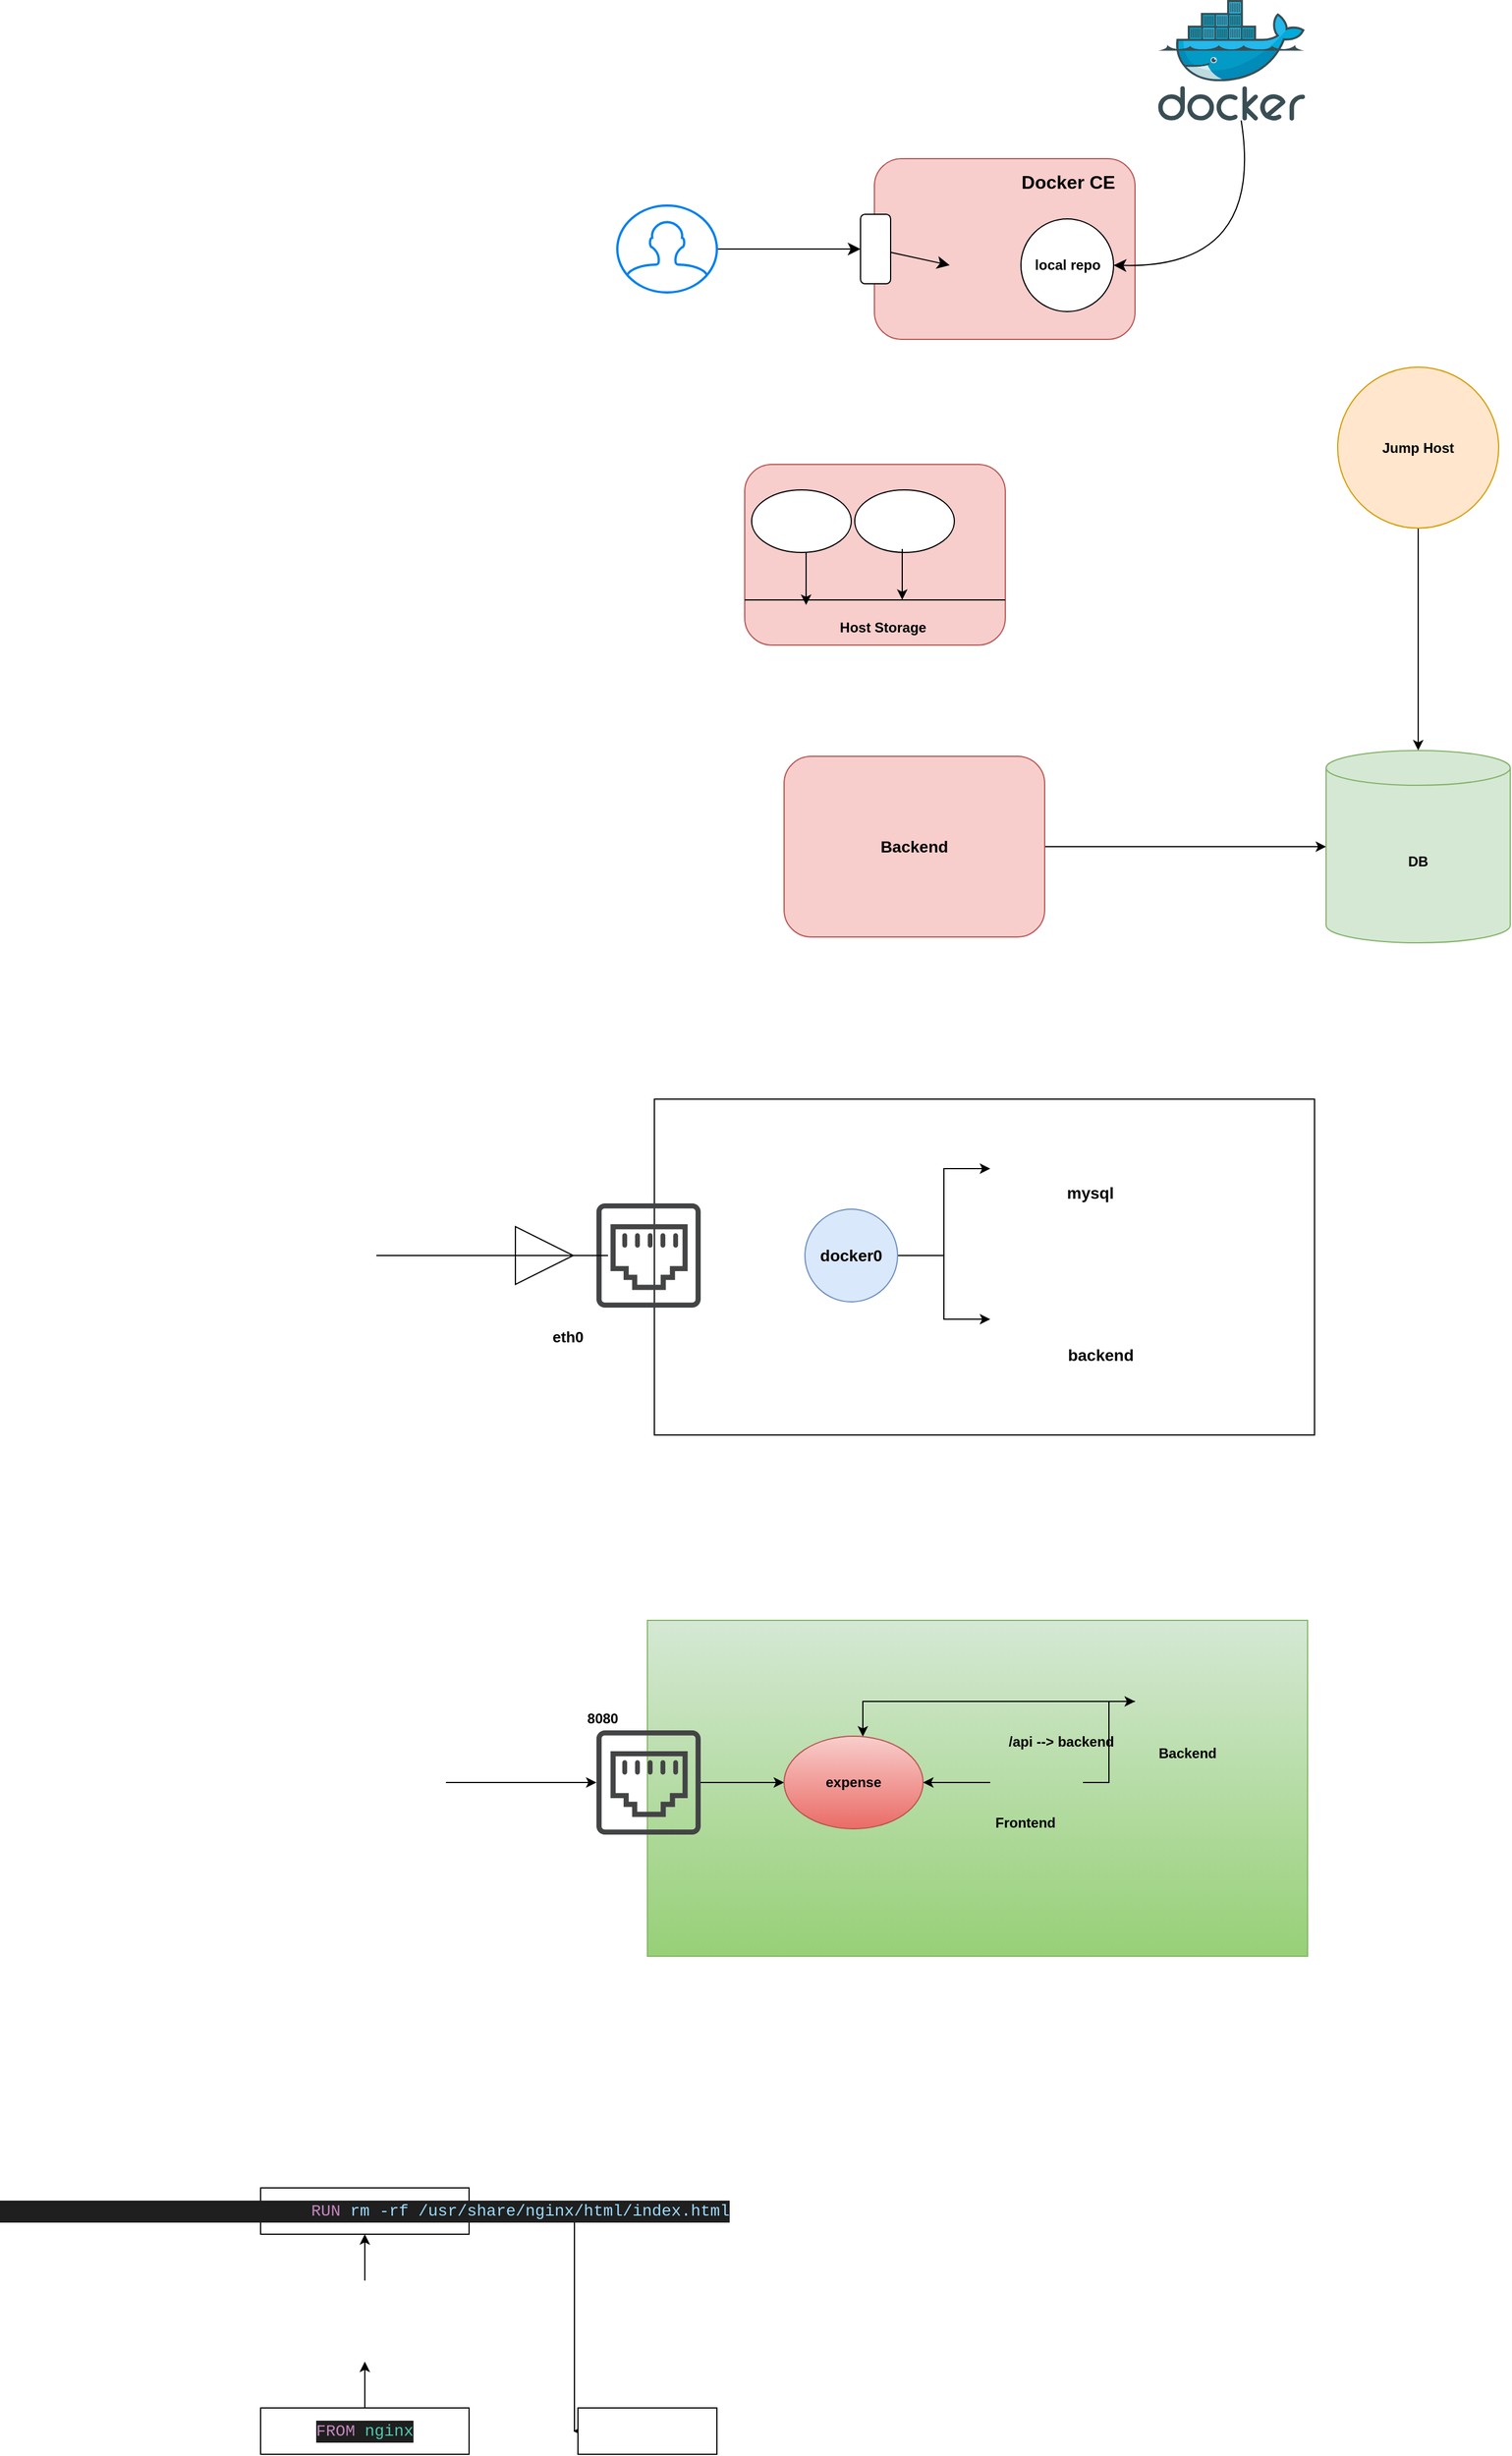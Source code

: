 <mxfile version="24.6.0" type="device">
  <diagram name="Page-1" id="YLKkbuRHNSi45PAIOOmi">
    <mxGraphModel dx="1850" dy="183" grid="1" gridSize="10" guides="1" tooltips="1" connect="1" arrows="1" fold="1" page="0" pageScale="1" pageWidth="850" pageHeight="1100" math="0" shadow="0">
      <root>
        <mxCell id="0" />
        <mxCell id="1" parent="0" />
        <mxCell id="gEE7imtbmTJIeYi22en9-2" value="" style="rounded=1;whiteSpace=wrap;html=1;fillColor=#f8cecc;strokeColor=#b85450;" parent="1" vertex="1">
          <mxGeometry x="210" y="538" width="225" height="156" as="geometry" />
        </mxCell>
        <mxCell id="gEE7imtbmTJIeYi22en9-3" value="&lt;b&gt;Docker CE&lt;/b&gt;" style="text;html=1;align=center;verticalAlign=middle;resizable=0;points=[];autosize=1;strokeColor=none;fillColor=none;fontSize=16;" parent="1" vertex="1">
          <mxGeometry x="327" y="542" width="99" height="31" as="geometry" />
        </mxCell>
        <mxCell id="gEE7imtbmTJIeYi22en9-4" value="&lt;b&gt;local repo&lt;/b&gt;" style="ellipse;whiteSpace=wrap;html=1;aspect=fixed;" parent="1" vertex="1">
          <mxGeometry x="336.5" y="590" width="80" height="80" as="geometry" />
        </mxCell>
        <mxCell id="gEE7imtbmTJIeYi22en9-6" style="edgeStyle=none;curved=1;rounded=0;orthogonalLoop=1;jettySize=auto;html=1;entryX=1;entryY=0.5;entryDx=0;entryDy=0;fontSize=12;startSize=8;endSize=8;" parent="1" source="gEE7imtbmTJIeYi22en9-5" target="gEE7imtbmTJIeYi22en9-4" edge="1">
          <mxGeometry relative="1" as="geometry">
            <Array as="points">
              <mxPoint x="547" y="633" />
            </Array>
          </mxGeometry>
        </mxCell>
        <mxCell id="gEE7imtbmTJIeYi22en9-5" value="" style="image;sketch=0;aspect=fixed;html=1;points=[];align=center;fontSize=12;image=img/lib/mscae/Docker.svg;" parent="1" vertex="1">
          <mxGeometry x="455" y="401" width="126.83" height="104" as="geometry" />
        </mxCell>
        <mxCell id="gEE7imtbmTJIeYi22en9-7" value="" style="shape=image;html=1;verticalAlign=top;verticalLabelPosition=bottom;labelBackgroundColor=#ffffff;imageAspect=0;aspect=fixed;image=https://cdn1.iconfinder.com/data/icons/unicons-line-vol-3/24/docker-128.png" parent="1" vertex="1">
          <mxGeometry x="275" y="606" width="48" height="48" as="geometry" />
        </mxCell>
        <mxCell id="gEE7imtbmTJIeYi22en9-12" style="edgeStyle=none;curved=1;rounded=0;orthogonalLoop=1;jettySize=auto;html=1;entryX=0;entryY=0.5;entryDx=0;entryDy=0;fontSize=12;startSize=8;endSize=8;" parent="1" source="gEE7imtbmTJIeYi22en9-8" target="gEE7imtbmTJIeYi22en9-11" edge="1">
          <mxGeometry relative="1" as="geometry" />
        </mxCell>
        <mxCell id="gEE7imtbmTJIeYi22en9-8" value="" style="html=1;verticalLabelPosition=bottom;align=center;labelBackgroundColor=#ffffff;verticalAlign=top;strokeWidth=2;strokeColor=#0080F0;shadow=0;dashed=0;shape=mxgraph.ios7.icons.user;" parent="1" vertex="1">
          <mxGeometry x="-12" y="578.5" width="86" height="75" as="geometry" />
        </mxCell>
        <mxCell id="gEE7imtbmTJIeYi22en9-13" style="edgeStyle=none;curved=1;rounded=0;orthogonalLoop=1;jettySize=auto;html=1;entryX=0;entryY=0.5;entryDx=0;entryDy=0;fontSize=12;startSize=8;endSize=8;" parent="1" source="gEE7imtbmTJIeYi22en9-11" target="gEE7imtbmTJIeYi22en9-7" edge="1">
          <mxGeometry relative="1" as="geometry" />
        </mxCell>
        <mxCell id="gEE7imtbmTJIeYi22en9-11" value="" style="rounded=1;whiteSpace=wrap;html=1;" parent="1" vertex="1">
          <mxGeometry x="198" y="586" width="26" height="60" as="geometry" />
        </mxCell>
        <mxCell id="WxwY7AKl30t8H31mjGnm-1" value="" style="rounded=1;whiteSpace=wrap;html=1;fillColor=#f8cecc;strokeColor=#b85450;" parent="1" vertex="1">
          <mxGeometry x="98" y="802" width="225" height="156" as="geometry" />
        </mxCell>
        <mxCell id="WxwY7AKl30t8H31mjGnm-2" value="" style="ellipse;whiteSpace=wrap;html=1;" parent="1" vertex="1">
          <mxGeometry x="193" y="824" width="86" height="54" as="geometry" />
        </mxCell>
        <mxCell id="WxwY7AKl30t8H31mjGnm-5" style="edgeStyle=orthogonalEdgeStyle;rounded=0;orthogonalLoop=1;jettySize=auto;html=1;" parent="1" source="WxwY7AKl30t8H31mjGnm-3" edge="1">
          <mxGeometry relative="1" as="geometry">
            <mxPoint x="234" y="918.903" as="targetPoint" />
          </mxGeometry>
        </mxCell>
        <mxCell id="WxwY7AKl30t8H31mjGnm-3" value="" style="shape=image;html=1;verticalAlign=top;verticalLabelPosition=bottom;labelBackgroundColor=#ffffff;imageAspect=0;aspect=fixed;image=https://cdn1.iconfinder.com/data/icons/unicons-line-vol-3/24/docker-128.png" parent="1" vertex="1">
          <mxGeometry x="210" y="827" width="48" height="48" as="geometry" />
        </mxCell>
        <mxCell id="WxwY7AKl30t8H31mjGnm-4" value="" style="endArrow=none;html=1;rounded=0;exitX=0;exitY=0.75;exitDx=0;exitDy=0;entryX=1;entryY=0.75;entryDx=0;entryDy=0;" parent="1" source="WxwY7AKl30t8H31mjGnm-1" target="WxwY7AKl30t8H31mjGnm-1" edge="1">
          <mxGeometry width="50" height="50" relative="1" as="geometry">
            <mxPoint x="258" y="750" as="sourcePoint" />
            <mxPoint x="308" y="700" as="targetPoint" />
          </mxGeometry>
        </mxCell>
        <mxCell id="WxwY7AKl30t8H31mjGnm-6" value="" style="shape=image;html=1;verticalAlign=top;verticalLabelPosition=bottom;labelBackgroundColor=#ffffff;imageAspect=0;aspect=fixed;image=https://cdn1.iconfinder.com/data/icons/unicons-line-vol-3/24/docker-128.png" parent="1" vertex="1">
          <mxGeometry x="119" y="830" width="48" height="48" as="geometry" />
        </mxCell>
        <mxCell id="WxwY7AKl30t8H31mjGnm-7" value="" style="ellipse;whiteSpace=wrap;html=1;" parent="1" vertex="1">
          <mxGeometry x="104" y="824" width="86" height="54" as="geometry" />
        </mxCell>
        <mxCell id="WxwY7AKl30t8H31mjGnm-9" style="edgeStyle=orthogonalEdgeStyle;rounded=0;orthogonalLoop=1;jettySize=auto;html=1;" parent="1" source="WxwY7AKl30t8H31mjGnm-8" edge="1">
          <mxGeometry relative="1" as="geometry">
            <mxPoint x="151" y="923.347" as="targetPoint" />
          </mxGeometry>
        </mxCell>
        <mxCell id="WxwY7AKl30t8H31mjGnm-8" value="" style="shape=image;html=1;verticalAlign=top;verticalLabelPosition=bottom;labelBackgroundColor=#ffffff;imageAspect=0;aspect=fixed;image=https://cdn1.iconfinder.com/data/icons/unicons-line-vol-3/24/docker-128.png" parent="1" vertex="1">
          <mxGeometry x="127" y="830" width="48" height="48" as="geometry" />
        </mxCell>
        <mxCell id="WxwY7AKl30t8H31mjGnm-12" style="edgeStyle=orthogonalEdgeStyle;rounded=0;orthogonalLoop=1;jettySize=auto;html=1;" parent="1" source="WxwY7AKl30t8H31mjGnm-10" target="WxwY7AKl30t8H31mjGnm-11" edge="1">
          <mxGeometry relative="1" as="geometry" />
        </mxCell>
        <mxCell id="WxwY7AKl30t8H31mjGnm-10" value="&lt;b&gt;&lt;font style=&quot;font-size: 14px;&quot;&gt;Backend&lt;/font&gt;&lt;/b&gt;" style="rounded=1;whiteSpace=wrap;html=1;fillColor=#f8cecc;strokeColor=#b85450;" parent="1" vertex="1">
          <mxGeometry x="132" y="1054" width="225" height="156" as="geometry" />
        </mxCell>
        <mxCell id="WxwY7AKl30t8H31mjGnm-11" value="&lt;b&gt;DB&lt;/b&gt;" style="shape=cylinder3;whiteSpace=wrap;html=1;boundedLbl=1;backgroundOutline=1;size=15;fillColor=#d5e8d4;strokeColor=#82b366;" parent="1" vertex="1">
          <mxGeometry x="600" y="1049" width="159" height="166" as="geometry" />
        </mxCell>
        <mxCell id="WxwY7AKl30t8H31mjGnm-14" style="edgeStyle=orthogonalEdgeStyle;rounded=0;orthogonalLoop=1;jettySize=auto;html=1;" parent="1" source="WxwY7AKl30t8H31mjGnm-13" edge="1">
          <mxGeometry relative="1" as="geometry">
            <mxPoint x="679.5" y="1048.903" as="targetPoint" />
          </mxGeometry>
        </mxCell>
        <mxCell id="WxwY7AKl30t8H31mjGnm-13" value="&lt;b&gt;Jump Host&lt;/b&gt;" style="ellipse;whiteSpace=wrap;html=1;aspect=fixed;fillColor=#ffe6cc;strokeColor=#d79b00;" parent="1" vertex="1">
          <mxGeometry x="610" y="718" width="139" height="139" as="geometry" />
        </mxCell>
        <mxCell id="o3ZxV5O5m04WIbQzUVBZ-1" value="" style="rounded=0;whiteSpace=wrap;html=1;" parent="1" vertex="1">
          <mxGeometry x="20" y="1350" width="570" height="290" as="geometry" />
        </mxCell>
        <mxCell id="o3ZxV5O5m04WIbQzUVBZ-2" value="" style="sketch=0;pointerEvents=1;shadow=0;dashed=0;html=1;strokeColor=none;fillColor=#434445;aspect=fixed;labelPosition=center;verticalLabelPosition=bottom;verticalAlign=top;align=center;outlineConnect=0;shape=mxgraph.vvd.ethernet_port;" parent="1" vertex="1">
          <mxGeometry x="-30" y="1440" width="90" height="90" as="geometry" />
        </mxCell>
        <mxCell id="o3ZxV5O5m04WIbQzUVBZ-3" value="" style="pointerEvents=1;verticalLabelPosition=bottom;shadow=0;dashed=0;align=center;html=1;verticalAlign=top;shape=mxgraph.electrical.miscellaneous.cable_termination" parent="1" vertex="1">
          <mxGeometry x="-220" y="1460" width="200" height="50" as="geometry" />
        </mxCell>
        <mxCell id="o3ZxV5O5m04WIbQzUVBZ-4" value="&lt;b&gt;&lt;font style=&quot;font-size: 13px;&quot;&gt;eth0&lt;/font&gt;&lt;/b&gt;" style="text;html=1;align=center;verticalAlign=middle;resizable=0;points=[];autosize=1;strokeColor=none;fillColor=none;" parent="1" vertex="1">
          <mxGeometry x="-80" y="1540" width="50" height="30" as="geometry" />
        </mxCell>
        <mxCell id="o3ZxV5O5m04WIbQzUVBZ-10" style="edgeStyle=orthogonalEdgeStyle;rounded=0;orthogonalLoop=1;jettySize=auto;html=1;" parent="1" source="o3ZxV5O5m04WIbQzUVBZ-5" target="o3ZxV5O5m04WIbQzUVBZ-6" edge="1">
          <mxGeometry relative="1" as="geometry" />
        </mxCell>
        <mxCell id="o3ZxV5O5m04WIbQzUVBZ-11" style="edgeStyle=orthogonalEdgeStyle;rounded=0;orthogonalLoop=1;jettySize=auto;html=1;" parent="1" source="o3ZxV5O5m04WIbQzUVBZ-5" target="o3ZxV5O5m04WIbQzUVBZ-7" edge="1">
          <mxGeometry relative="1" as="geometry" />
        </mxCell>
        <mxCell id="o3ZxV5O5m04WIbQzUVBZ-5" value="&lt;b&gt;&lt;font style=&quot;font-size: 14px;&quot;&gt;docker0&lt;/font&gt;&lt;/b&gt;" style="ellipse;whiteSpace=wrap;html=1;aspect=fixed;fillColor=#dae8fc;strokeColor=#6c8ebf;" parent="1" vertex="1">
          <mxGeometry x="150" y="1445" width="80" height="80" as="geometry" />
        </mxCell>
        <mxCell id="o3ZxV5O5m04WIbQzUVBZ-6" value="" style="shape=image;html=1;verticalAlign=top;verticalLabelPosition=bottom;labelBackgroundColor=#ffffff;imageAspect=0;aspect=fixed;image=https://cdn1.iconfinder.com/data/icons/unicons-line-vol-3/24/docker-128.png" parent="1" vertex="1">
          <mxGeometry x="310" y="1360" width="100" height="100" as="geometry" />
        </mxCell>
        <mxCell id="o3ZxV5O5m04WIbQzUVBZ-7" value="" style="shape=image;html=1;verticalAlign=top;verticalLabelPosition=bottom;labelBackgroundColor=#ffffff;imageAspect=0;aspect=fixed;image=https://cdn1.iconfinder.com/data/icons/unicons-line-vol-3/24/docker-128.png" parent="1" vertex="1">
          <mxGeometry x="310" y="1490" width="100" height="100" as="geometry" />
        </mxCell>
        <mxCell id="o3ZxV5O5m04WIbQzUVBZ-8" value="&lt;h2&gt;&lt;b&gt;&lt;font style=&quot;font-size: 14px;&quot;&gt;mysql&lt;/font&gt;&lt;/b&gt;&lt;/h2&gt;" style="text;html=1;align=center;verticalAlign=middle;resizable=0;points=[];autosize=1;strokeColor=none;fillColor=none;" parent="1" vertex="1">
          <mxGeometry x="366" y="1400" width="60" height="60" as="geometry" />
        </mxCell>
        <mxCell id="o3ZxV5O5m04WIbQzUVBZ-9" value="&lt;h2&gt;&lt;b&gt;&lt;font style=&quot;font-size: 14px;&quot;&gt;backend&lt;/font&gt;&lt;/b&gt;&lt;/h2&gt;" style="text;html=1;align=center;verticalAlign=middle;resizable=0;points=[];autosize=1;strokeColor=none;fillColor=none;" parent="1" vertex="1">
          <mxGeometry x="365" y="1540" width="80" height="60" as="geometry" />
        </mxCell>
        <mxCell id="o3ZxV5O5m04WIbQzUVBZ-14" value="" style="rounded=0;whiteSpace=wrap;html=1;fillColor=#d5e8d4;strokeColor=#82b366;gradientColor=#97d077;" parent="1" vertex="1">
          <mxGeometry x="14" y="1800" width="570" height="290" as="geometry" />
        </mxCell>
        <mxCell id="o3ZxV5O5m04WIbQzUVBZ-22" style="edgeStyle=orthogonalEdgeStyle;rounded=0;orthogonalLoop=1;jettySize=auto;html=1;" parent="1" source="o3ZxV5O5m04WIbQzUVBZ-15" target="o3ZxV5O5m04WIbQzUVBZ-18" edge="1">
          <mxGeometry relative="1" as="geometry" />
        </mxCell>
        <mxCell id="o3ZxV5O5m04WIbQzUVBZ-15" value="" style="sketch=0;pointerEvents=1;shadow=0;dashed=0;html=1;strokeColor=none;fillColor=#434445;aspect=fixed;labelPosition=center;verticalLabelPosition=bottom;verticalAlign=top;align=center;outlineConnect=0;shape=mxgraph.vvd.ethernet_port;" parent="1" vertex="1">
          <mxGeometry x="-30" y="1895" width="90" height="90" as="geometry" />
        </mxCell>
        <mxCell id="o3ZxV5O5m04WIbQzUVBZ-16" value="&lt;b&gt;8080&lt;/b&gt;" style="text;html=1;align=center;verticalAlign=middle;resizable=0;points=[];autosize=1;strokeColor=none;fillColor=none;" parent="1" vertex="1">
          <mxGeometry x="-50" y="1870" width="50" height="30" as="geometry" />
        </mxCell>
        <mxCell id="o3ZxV5O5m04WIbQzUVBZ-19" style="edgeStyle=orthogonalEdgeStyle;rounded=0;orthogonalLoop=1;jettySize=auto;html=1;" parent="1" source="o3ZxV5O5m04WIbQzUVBZ-17" target="o3ZxV5O5m04WIbQzUVBZ-18" edge="1">
          <mxGeometry relative="1" as="geometry">
            <Array as="points">
              <mxPoint x="200" y="1870" />
            </Array>
          </mxGeometry>
        </mxCell>
        <mxCell id="o3ZxV5O5m04WIbQzUVBZ-17" value="" style="shape=image;html=1;verticalAlign=top;verticalLabelPosition=bottom;labelBackgroundColor=#ffffff;imageAspect=0;aspect=fixed;image=https://cdn1.iconfinder.com/data/icons/unicons-line-vol-3/24/docker-128.png" parent="1" vertex="1">
          <mxGeometry x="435" y="1830" width="80" height="80" as="geometry" />
        </mxCell>
        <mxCell id="o3ZxV5O5m04WIbQzUVBZ-18" value="&lt;b&gt;expense&lt;/b&gt;" style="ellipse;whiteSpace=wrap;html=1;fillColor=#f8cecc;gradientColor=#ea6b66;strokeColor=#b85450;" parent="1" vertex="1">
          <mxGeometry x="132" y="1900" width="120" height="80" as="geometry" />
        </mxCell>
        <mxCell id="o3ZxV5O5m04WIbQzUVBZ-20" value="" style="endArrow=classic;html=1;rounded=0;" parent="1" target="o3ZxV5O5m04WIbQzUVBZ-15" edge="1">
          <mxGeometry width="50" height="50" relative="1" as="geometry">
            <mxPoint x="-160" y="1940" as="sourcePoint" />
            <mxPoint x="320" y="1890" as="targetPoint" />
          </mxGeometry>
        </mxCell>
        <mxCell id="o3ZxV5O5m04WIbQzUVBZ-21" value="&lt;b&gt;Backend&lt;/b&gt;" style="text;html=1;align=center;verticalAlign=middle;resizable=0;points=[];autosize=1;strokeColor=none;fillColor=none;" parent="1" vertex="1">
          <mxGeometry x="445" y="1900" width="70" height="30" as="geometry" />
        </mxCell>
        <mxCell id="o3ZxV5O5m04WIbQzUVBZ-24" style="edgeStyle=orthogonalEdgeStyle;rounded=0;orthogonalLoop=1;jettySize=auto;html=1;entryX=1;entryY=0.5;entryDx=0;entryDy=0;" parent="1" source="o3ZxV5O5m04WIbQzUVBZ-23" target="o3ZxV5O5m04WIbQzUVBZ-18" edge="1">
          <mxGeometry relative="1" as="geometry" />
        </mxCell>
        <mxCell id="o3ZxV5O5m04WIbQzUVBZ-27" style="edgeStyle=orthogonalEdgeStyle;rounded=0;orthogonalLoop=1;jettySize=auto;html=1;" parent="1" source="o3ZxV5O5m04WIbQzUVBZ-23" target="o3ZxV5O5m04WIbQzUVBZ-17" edge="1">
          <mxGeometry relative="1" as="geometry" />
        </mxCell>
        <mxCell id="o3ZxV5O5m04WIbQzUVBZ-23" value="" style="shape=image;html=1;verticalAlign=top;verticalLabelPosition=bottom;labelBackgroundColor=#ffffff;imageAspect=0;aspect=fixed;image=https://cdn1.iconfinder.com/data/icons/unicons-line-vol-3/24/docker-128.png" parent="1" vertex="1">
          <mxGeometry x="310" y="1900" width="80" height="80" as="geometry" />
        </mxCell>
        <mxCell id="o3ZxV5O5m04WIbQzUVBZ-25" value="&lt;b&gt;Frontend&lt;/b&gt;" style="text;html=1;align=center;verticalAlign=middle;resizable=0;points=[];autosize=1;strokeColor=none;fillColor=none;" parent="1" vertex="1">
          <mxGeometry x="300" y="1960" width="80" height="30" as="geometry" />
        </mxCell>
        <mxCell id="o3ZxV5O5m04WIbQzUVBZ-26" value="&lt;b&gt;/api --&amp;gt; backend&lt;/b&gt;" style="text;html=1;align=center;verticalAlign=middle;resizable=0;points=[];autosize=1;strokeColor=none;fillColor=none;" parent="1" vertex="1">
          <mxGeometry x="316" y="1890" width="110" height="30" as="geometry" />
        </mxCell>
        <mxCell id="FVXrQ5UTmjQ1m_fRflTd-1" value="&lt;b&gt;Host Storage&lt;/b&gt;" style="text;html=1;align=center;verticalAlign=middle;resizable=0;points=[];autosize=1;strokeColor=none;fillColor=none;" vertex="1" parent="1">
          <mxGeometry x="167" y="928" width="100" height="30" as="geometry" />
        </mxCell>
        <mxCell id="FVXrQ5UTmjQ1m_fRflTd-5" value="" style="edgeStyle=orthogonalEdgeStyle;rounded=0;orthogonalLoop=1;jettySize=auto;html=1;" edge="1" parent="1" source="FVXrQ5UTmjQ1m_fRflTd-2" target="FVXrQ5UTmjQ1m_fRflTd-3">
          <mxGeometry relative="1" as="geometry" />
        </mxCell>
        <mxCell id="FVXrQ5UTmjQ1m_fRflTd-2" value="&lt;div style=&quot;color: rgb(204, 204, 204); background-color: rgb(31, 31, 31); font-family: Consolas, &amp;quot;Courier New&amp;quot;, monospace; font-size: 14px; line-height: 19px; white-space: pre;&quot;&gt;&lt;span style=&quot;color: #c586c0;&quot;&gt;FROM&lt;/span&gt; &lt;span style=&quot;color: #4ec9b0;&quot;&gt;nginx&lt;/span&gt;&lt;/div&gt;" style="rounded=0;whiteSpace=wrap;html=1;" vertex="1" parent="1">
          <mxGeometry x="-320" y="2480" width="180" height="40" as="geometry" />
        </mxCell>
        <mxCell id="FVXrQ5UTmjQ1m_fRflTd-7" style="edgeStyle=orthogonalEdgeStyle;rounded=0;orthogonalLoop=1;jettySize=auto;html=1;entryX=0.5;entryY=1;entryDx=0;entryDy=0;" edge="1" parent="1" source="FVXrQ5UTmjQ1m_fRflTd-3" target="FVXrQ5UTmjQ1m_fRflTd-6">
          <mxGeometry relative="1" as="geometry" />
        </mxCell>
        <mxCell id="FVXrQ5UTmjQ1m_fRflTd-3" value="" style="shape=image;html=1;verticalAlign=top;verticalLabelPosition=bottom;labelBackgroundColor=#ffffff;imageAspect=0;aspect=fixed;image=https://cdn1.iconfinder.com/data/icons/unicons-line-vol-3/24/docker-128.png" vertex="1" parent="1">
          <mxGeometry x="-265" y="2370" width="70" height="70" as="geometry" />
        </mxCell>
        <mxCell id="FVXrQ5UTmjQ1m_fRflTd-10" style="edgeStyle=orthogonalEdgeStyle;rounded=0;orthogonalLoop=1;jettySize=auto;html=1;" edge="1" parent="1" source="FVXrQ5UTmjQ1m_fRflTd-6">
          <mxGeometry relative="1" as="geometry">
            <mxPoint x="-50" y="2500" as="targetPoint" />
            <Array as="points">
              <mxPoint x="-49" y="2310" />
            </Array>
          </mxGeometry>
        </mxCell>
        <mxCell id="FVXrQ5UTmjQ1m_fRflTd-6" value="&lt;div style=&quot;color: rgb(204, 204, 204); background-color: rgb(31, 31, 31); font-family: Consolas, &amp;quot;Courier New&amp;quot;, monospace; font-size: 14px; line-height: 19px; white-space: pre;&quot;&gt;&lt;span style=&quot;white-space: pre;&quot;&gt;&#x9;&lt;/span&gt;&lt;span style=&quot;white-space: pre;&quot;&gt;&#x9;&lt;/span&gt;&lt;span style=&quot;white-space: pre;&quot;&gt;&#x9;&lt;/span&gt;&lt;span style=&quot;white-space: pre;&quot;&gt;&#x9;&lt;/span&gt;&lt;span style=&quot;color: rgb(197, 134, 192);&quot;&gt;RUN&lt;/span&gt; &lt;span style=&quot;color: rgb(156, 220, 254);&quot;&gt;rm&lt;/span&gt; &lt;span style=&quot;color: rgb(156, 220, 254);&quot;&gt;-rf&lt;/span&gt; &lt;span style=&quot;color: rgb(156, 220, 254);&quot;&gt;/usr/share/nginx/html/index.html&lt;/span&gt;&lt;/div&gt;" style="rounded=0;whiteSpace=wrap;html=1;" vertex="1" parent="1">
          <mxGeometry x="-320" y="2290" width="180" height="40" as="geometry" />
        </mxCell>
        <mxCell id="FVXrQ5UTmjQ1m_fRflTd-9" value="" style="rounded=0;whiteSpace=wrap;html=1;" vertex="1" parent="1">
          <mxGeometry x="-46" y="2480" width="120" height="40" as="geometry" />
        </mxCell>
        <mxCell id="FVXrQ5UTmjQ1m_fRflTd-11" value="" style="shape=image;html=1;verticalAlign=top;verticalLabelPosition=bottom;labelBackgroundColor=#ffffff;imageAspect=0;aspect=fixed;image=https://cdn1.iconfinder.com/data/icons/unicons-line-vol-3/24/docker-128.png" vertex="1" parent="1">
          <mxGeometry x="34" y="2380" width="70" height="70" as="geometry" />
        </mxCell>
      </root>
    </mxGraphModel>
  </diagram>
</mxfile>
